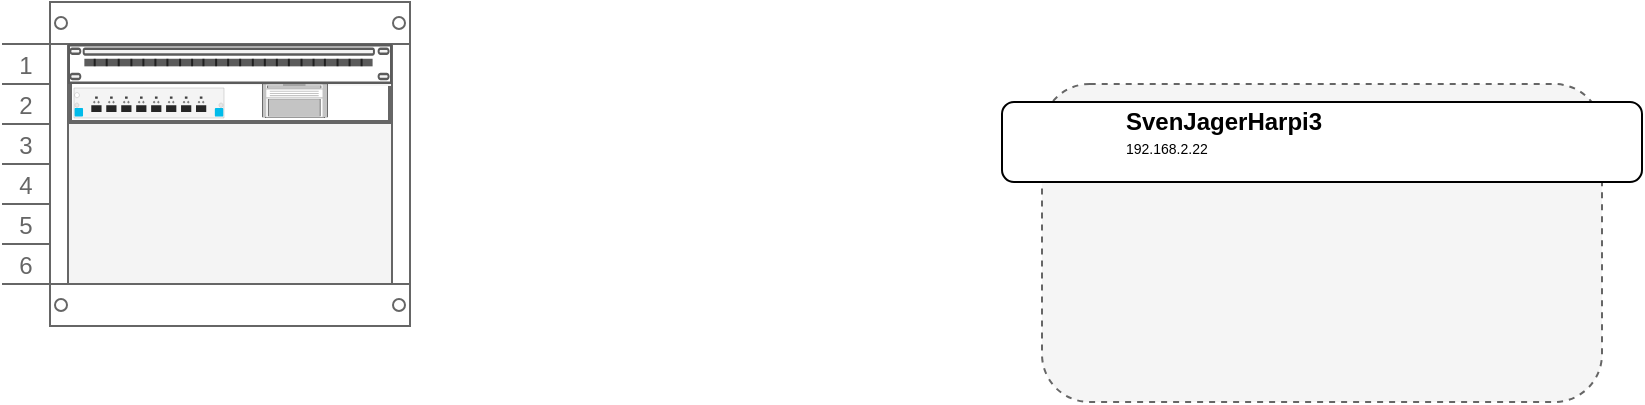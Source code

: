 <mxfile version="23.1.5" type="github">
  <diagram name="CurrentLab" id="Jbqr5Dxl-pRA24dLQ1eh">
    <mxGraphModel dx="790" dy="410" grid="1" gridSize="10" guides="1" tooltips="1" connect="1" arrows="1" fold="1" page="1" pageScale="1" pageWidth="1654" pageHeight="1169" math="0" shadow="0">
      <root>
        <mxCell id="0" />
        <mxCell id="1" parent="0" />
        <mxCell id="OfQm7ZqquYTvh86KPJ6x-1" value="" style="strokeColor=#666666;html=1;verticalLabelPosition=bottom;labelBackgroundColor=#ffffff;verticalAlign=top;outlineConnect=0;shadow=0;dashed=0;shape=mxgraph.rackGeneral.rackCabinet3;fillColor2=#f4f4f4;container=1;collapsible=0;childLayout=rack;allowGaps=1;marginLeft=33;marginRight=9;marginTop=21;marginBottom=22;textColor=#666666;numDisp=ascend;rackUnitSize=20;" vertex="1" parent="1">
          <mxGeometry x="320" y="160" width="204" height="170" as="geometry" />
        </mxCell>
        <mxCell id="OfQm7ZqquYTvh86KPJ6x-2" value="" style="strokeColor=#666666;html=1;labelPosition=right;align=left;spacingLeft=15;shadow=0;dashed=0;outlineConnect=0;shape=mxgraph.rack.general.cat5e_rack_mount_patch_panel_24_ports;" vertex="1" parent="OfQm7ZqquYTvh86KPJ6x-1">
          <mxGeometry x="33" y="21" width="162" height="20" as="geometry" />
        </mxCell>
        <mxCell id="OfQm7ZqquYTvh86KPJ6x-3" value="" style="strokeColor=#666666;html=1;labelPosition=right;align=left;spacingLeft=15;shadow=0;dashed=0;outlineConnect=0;shape=mxgraph.rackGeneral.shelf;container=1;collapsible=0" vertex="1" parent="OfQm7ZqquYTvh86KPJ6x-1">
          <mxGeometry x="33" y="41" width="162" height="20" as="geometry" />
        </mxCell>
        <mxCell id="OfQm7ZqquYTvh86KPJ6x-7" value="" style="html=1;verticalLabelPosition=bottom;verticalAlign=top;outlineConnect=0;shadow=0;dashed=0;shape=mxgraph.rack.hpe_aruba.switches.j993a_8_port_1g_10gbe_sfpplus_with_macsec_v3_zl2_module;" vertex="1" parent="OfQm7ZqquYTvh86KPJ6x-3">
          <mxGeometry x="3" y="2" width="75" height="15" as="geometry" />
        </mxCell>
        <mxCell id="OfQm7ZqquYTvh86KPJ6x-8" value="" style="strokeColor=#666666;html=1;verticalLabelPosition=bottom;labelBackgroundColor=#ffffff;verticalAlign=top;outlineConnect=0;shadow=0;dashed=0;shape=mxgraph.rack.general.server_1;" vertex="1" parent="OfQm7ZqquYTvh86KPJ6x-3">
          <mxGeometry x="97" width="33" height="17" as="geometry" />
        </mxCell>
        <mxCell id="OfQm7ZqquYTvh86KPJ6x-9" value="" style="rounded=1;whiteSpace=wrap;html=1;fillColor=#f5f5f5;fontColor=#333333;strokeColor=#666666;dashed=1;" vertex="1" parent="1">
          <mxGeometry x="840" y="201" width="280" height="159" as="geometry" />
        </mxCell>
        <mxCell id="OfQm7ZqquYTvh86KPJ6x-10" value="" style="rounded=1;whiteSpace=wrap;html=1;" vertex="1" parent="1">
          <mxGeometry x="820" y="210" width="320" height="40" as="geometry" />
        </mxCell>
        <mxCell id="OfQm7ZqquYTvh86KPJ6x-11" value="SvenJagerHarpi3" style="text;html=1;align=left;verticalAlign=middle;whiteSpace=wrap;rounded=0;fontFamily=Helvetica;fontStyle=1" vertex="1" parent="1">
          <mxGeometry x="880" y="210" width="110" height="20" as="geometry" />
        </mxCell>
        <mxCell id="OfQm7ZqquYTvh86KPJ6x-12" value="192.168.2.22" style="text;html=1;align=left;verticalAlign=middle;whiteSpace=wrap;rounded=0;fontSize=7;fontFamily=Helvetica;" vertex="1" parent="1">
          <mxGeometry x="880" y="229" width="60" height="10" as="geometry" />
        </mxCell>
      </root>
    </mxGraphModel>
  </diagram>
</mxfile>
